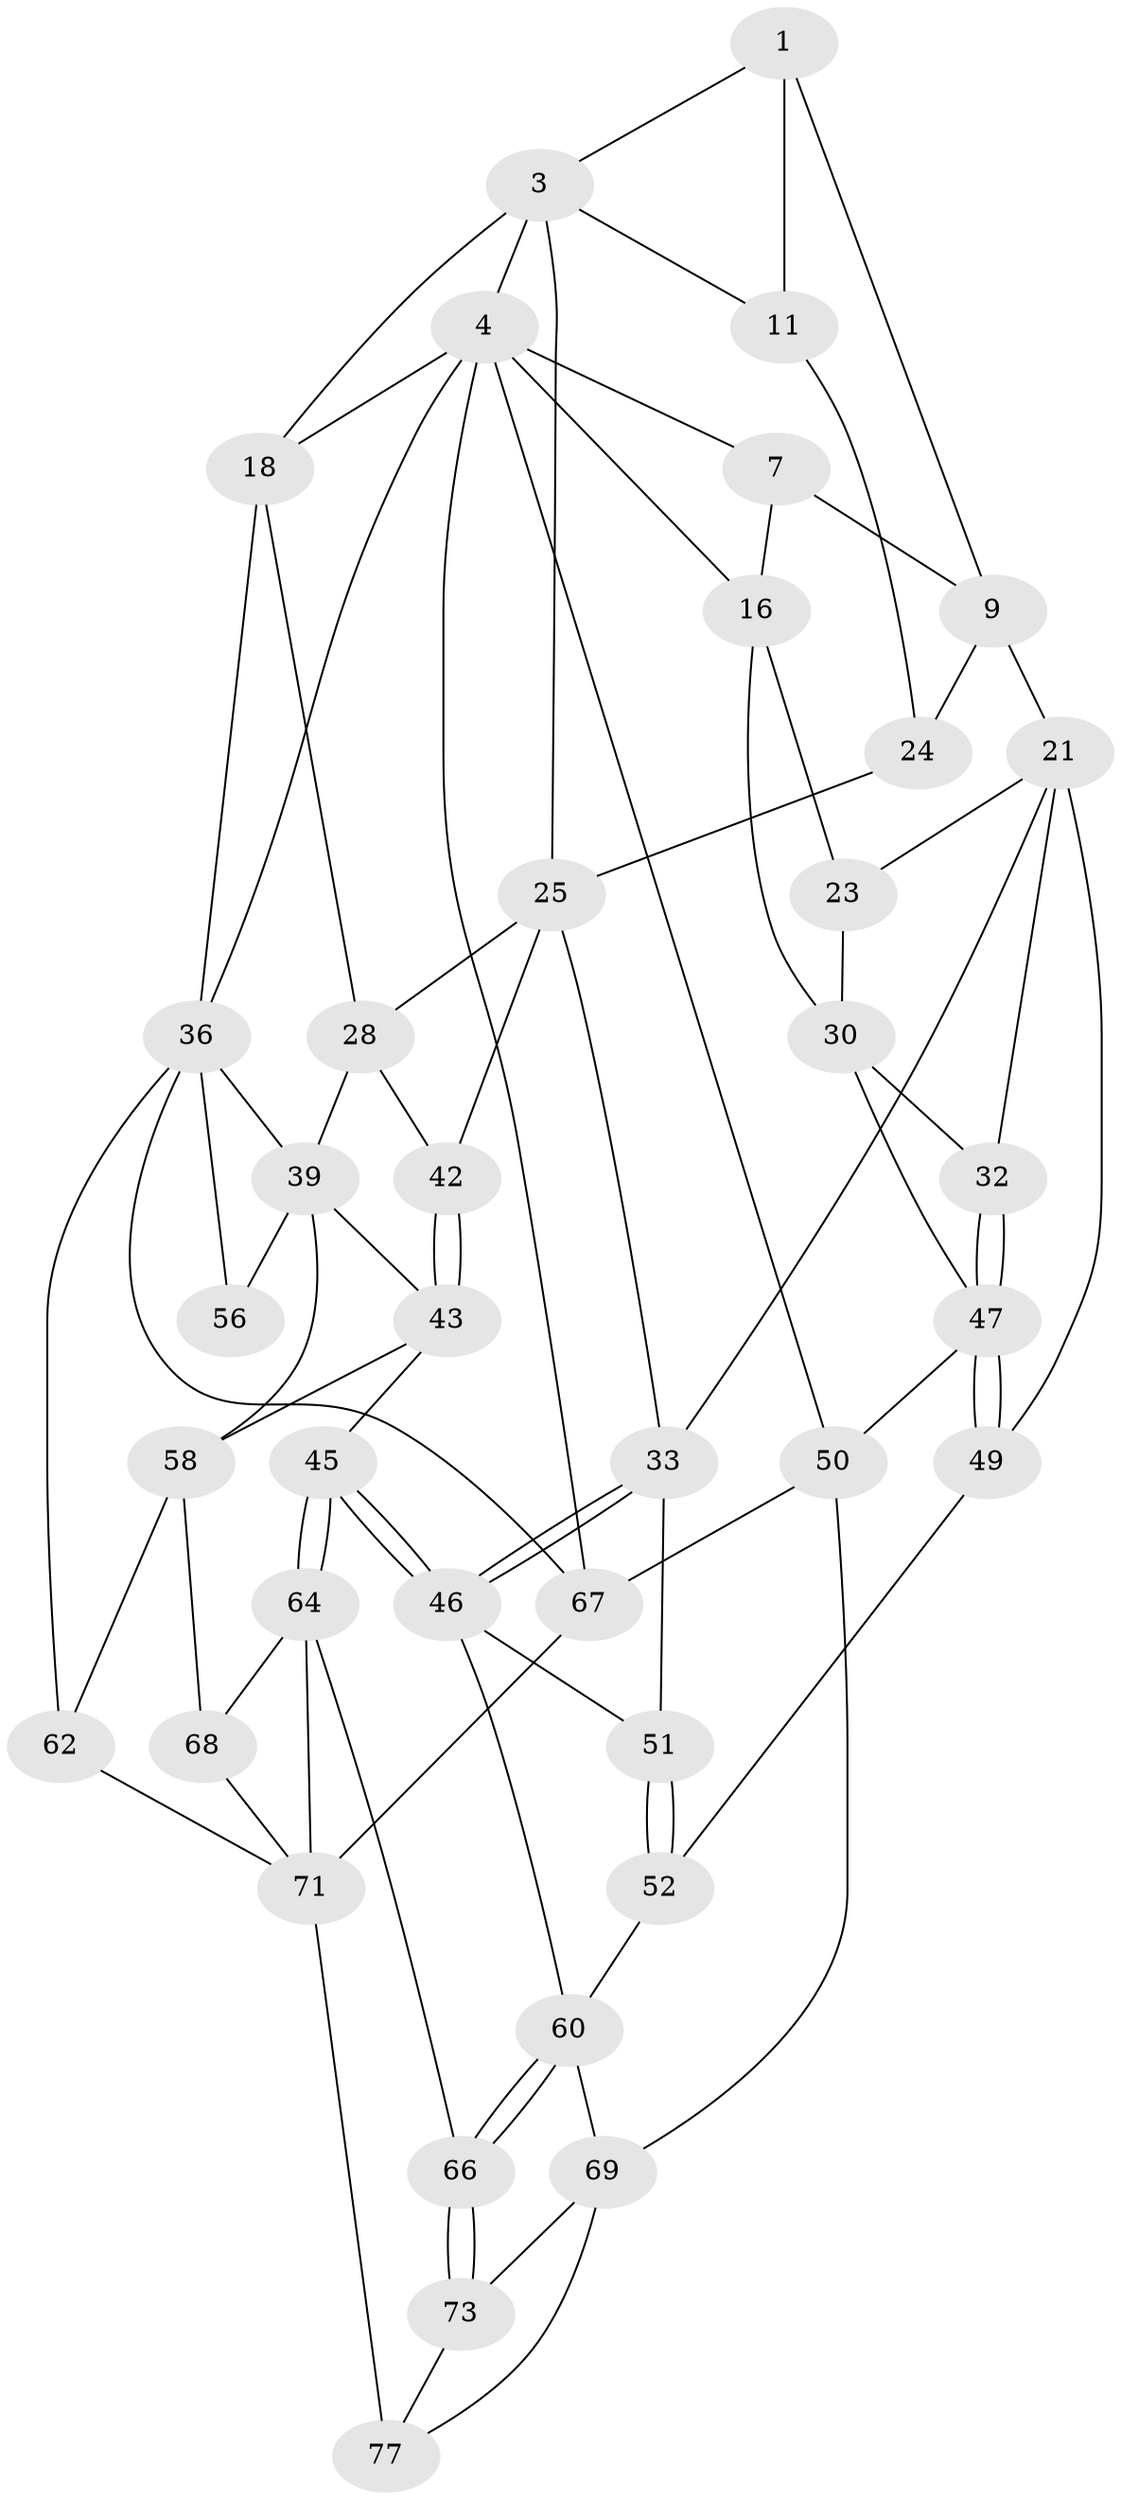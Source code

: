 // original degree distribution, {3: 0.02564102564102564, 4: 0.21794871794871795, 5: 0.5641025641025641, 6: 0.19230769230769232}
// Generated by graph-tools (version 1.1) at 2025/28/03/15/25 16:28:08]
// undirected, 39 vertices, 83 edges
graph export_dot {
graph [start="1"]
  node [color=gray90,style=filled];
  1 [pos="+0.38454338392805454+0",super="+2+8"];
  3 [pos="+0.6162375251203137+0",super="+13"];
  4 [pos="+0.7390200010793176+0",super="+5"];
  7 [pos="+0.2669303471935422+0",super="+10"];
  9 [pos="+0.25710801919292325+0.11317112885872553",super="+20"];
  11 [pos="+0.4900324459540744+0.08184659061197747",super="+12"];
  16 [pos="+0+0",super="+17"];
  18 [pos="+0.8562845473654453+0.14907064050738741",super="+27"];
  21 [pos="+0.2314427295254546+0.31697252434434275",super="+22+35"];
  23 [pos="+0.14352876594784192+0.21584412662993474"];
  24 [pos="+0.35872611865927445+0.22351628001995336"];
  25 [pos="+0.5961946356639721+0.21813903930802303",super="+29+26"];
  28 [pos="+0.730263305042648+0.27939657146108304",super="+41"];
  30 [pos="+0+0.017805075618230456",super="+31"];
  32 [pos="+0.09394572542838422+0.33102307975422496"];
  33 [pos="+0.4579145224465599+0.3249256649832224",super="+34"];
  36 [pos="+1+0.38311047814784077",super="+37+54"];
  39 [pos="+0.7931071614124122+0.45404964830272404",super="+57+40"];
  42 [pos="+0.6247547511781485+0.3871337288512046"];
  43 [pos="+0.5999887743022143+0.45851793685539793",super="+44"];
  45 [pos="+0.4968866614475347+0.5121372378460529"];
  46 [pos="+0.4726213685026532+0.4855286224793298",super="+53"];
  47 [pos="+0+0.48578296176903163",super="+48"];
  49 [pos="+0.04079771526604593+0.5118267916188907"];
  50 [pos="+0+1"];
  51 [pos="+0.2790802079633425+0.4367369827120561"];
  52 [pos="+0.1414731139221702+0.5705887102234012"];
  56 [pos="+0.9058474939331896+0.5334666322151096"];
  58 [pos="+0.7708191428989831+0.615157306881619",super="+59"];
  60 [pos="+0.27432096299656833+0.6542679287096895",super="+61"];
  62 [pos="+0.8566511830806319+0.6693960200230172",super="+63"];
  64 [pos="+0.4622841026971251+0.6130325774293054",super="+65"];
  66 [pos="+0.39842846031469914+0.6877432027119865"];
  67 [pos="+1+1"];
  68 [pos="+0.6381586669754487+0.7178393793672132"];
  69 [pos="+0.05850507342566039+0.9215772660766802",super="+70"];
  71 [pos="+0.740721508175523+0.7760568235098538",super="+75+72"];
  73 [pos="+0.37302982646405164+0.7879783659491544"];
  77 [pos="+0.608270355014908+1",super="+78"];
  1 -- 3;
  1 -- 11 [weight=2];
  1 -- 9;
  3 -- 4 [weight=2];
  3 -- 18;
  3 -- 25;
  3 -- 11;
  4 -- 16;
  4 -- 18;
  4 -- 67;
  4 -- 36;
  4 -- 50;
  4 -- 7;
  7 -- 9;
  7 -- 16;
  9 -- 24;
  9 -- 21;
  11 -- 24;
  16 -- 30;
  16 -- 23;
  18 -- 28;
  18 -- 36;
  21 -- 32;
  21 -- 23;
  21 -- 49;
  21 -- 33;
  23 -- 30;
  24 -- 25;
  25 -- 42;
  25 -- 28;
  25 -- 33;
  28 -- 42;
  28 -- 39;
  30 -- 32;
  30 -- 47;
  32 -- 47;
  32 -- 47;
  33 -- 46;
  33 -- 46;
  33 -- 51;
  36 -- 56 [weight=2];
  36 -- 39;
  36 -- 67;
  36 -- 62;
  39 -- 56;
  39 -- 58;
  39 -- 43;
  42 -- 43;
  42 -- 43;
  43 -- 58;
  43 -- 45;
  45 -- 46;
  45 -- 46;
  45 -- 64;
  45 -- 64;
  46 -- 51;
  46 -- 60;
  47 -- 49;
  47 -- 49;
  47 -- 50;
  49 -- 52;
  50 -- 67;
  50 -- 69;
  51 -- 52;
  51 -- 52;
  52 -- 60;
  58 -- 68;
  58 -- 62;
  60 -- 66;
  60 -- 66;
  60 -- 69;
  62 -- 71 [weight=2];
  64 -- 68;
  64 -- 66;
  64 -- 71;
  66 -- 73;
  66 -- 73;
  67 -- 71;
  68 -- 71;
  69 -- 73;
  69 -- 77;
  71 -- 77 [weight=2];
  73 -- 77;
}
